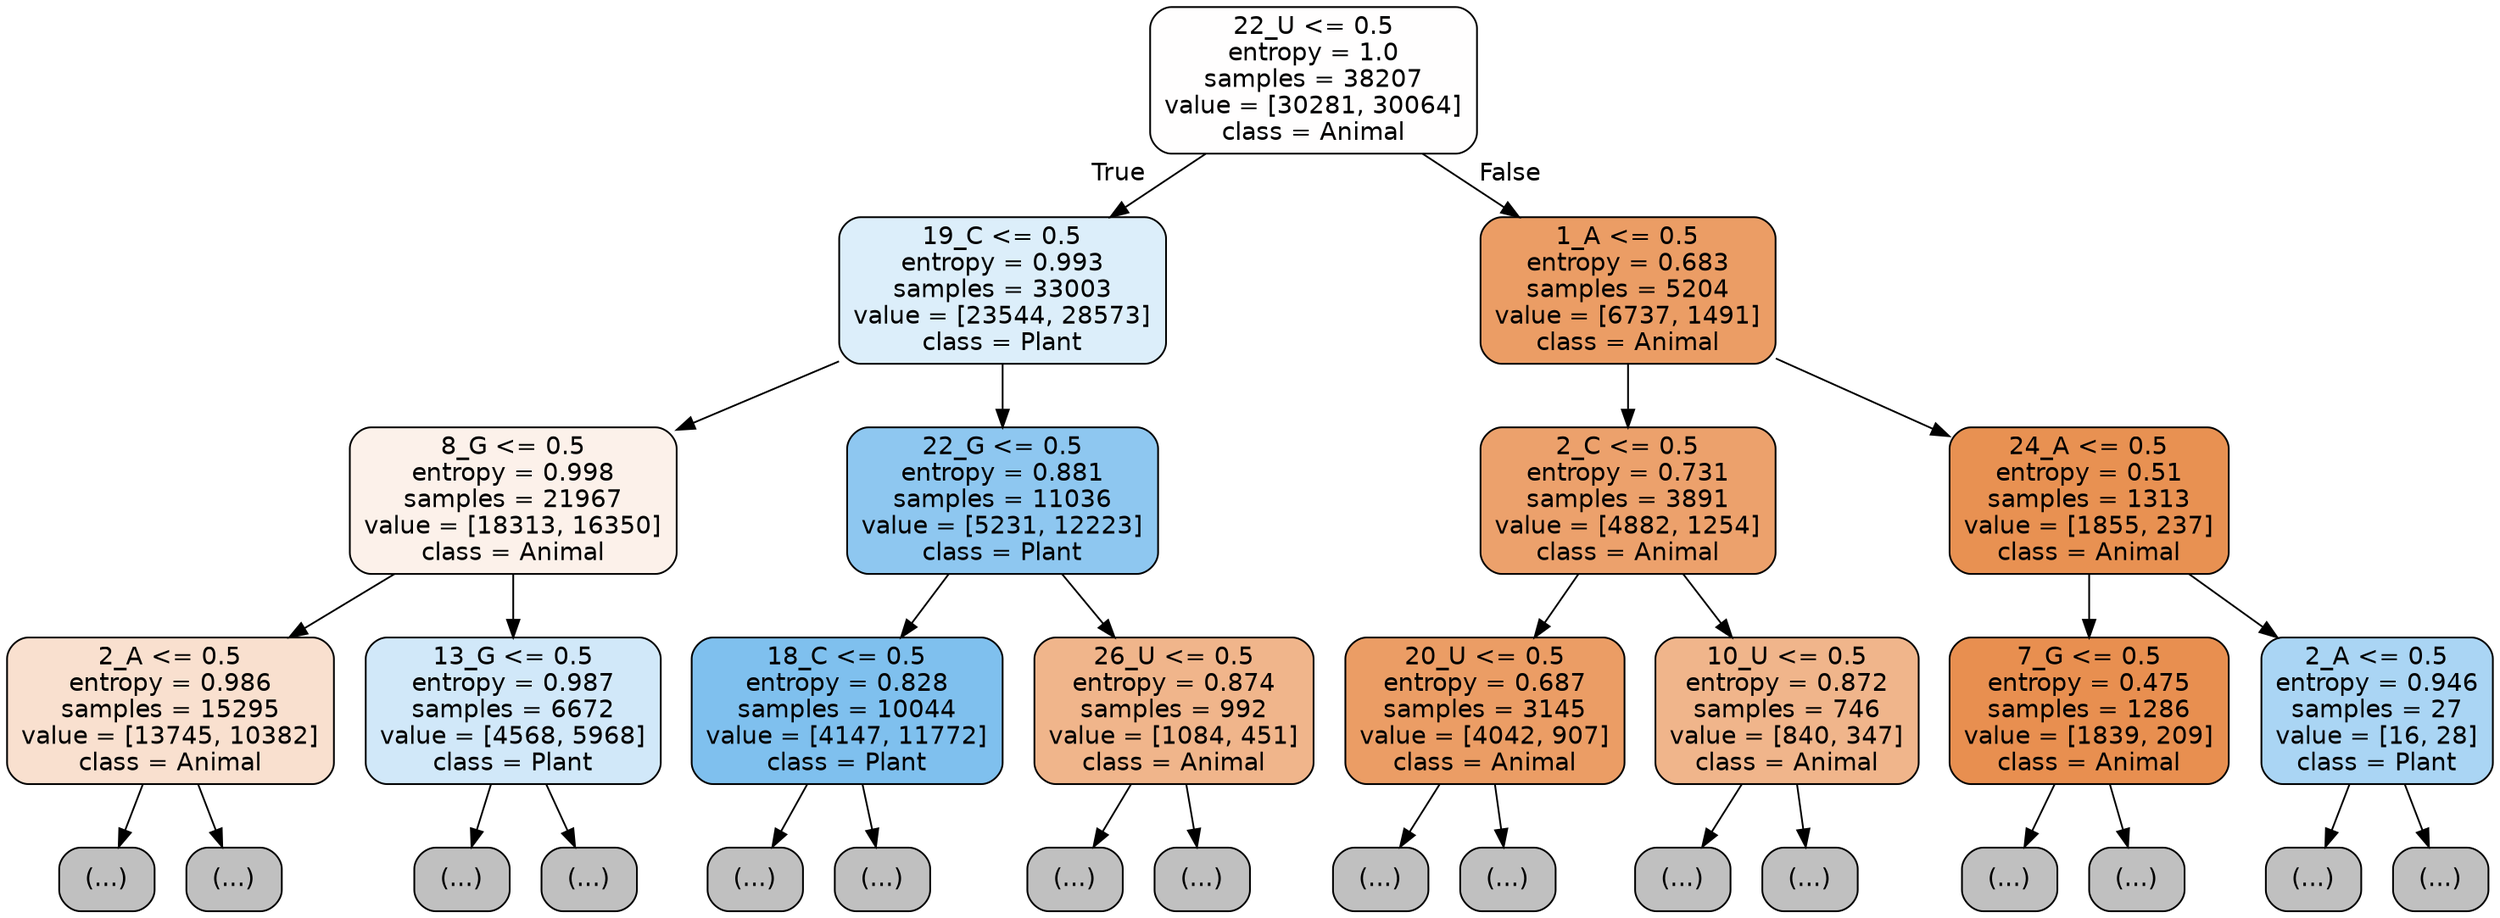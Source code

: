 digraph Tree {
node [shape=box, style="filled, rounded", color="black", fontname="helvetica"] ;
edge [fontname="helvetica"] ;
0 [label="22_U <= 0.5\nentropy = 1.0\nsamples = 38207\nvalue = [30281, 30064]\nclass = Animal", fillcolor="#fffefe"] ;
1 [label="19_C <= 0.5\nentropy = 0.993\nsamples = 33003\nvalue = [23544, 28573]\nclass = Plant", fillcolor="#dceefa"] ;
0 -> 1 [labeldistance=2.5, labelangle=45, headlabel="True"] ;
2 [label="8_G <= 0.5\nentropy = 0.998\nsamples = 21967\nvalue = [18313, 16350]\nclass = Animal", fillcolor="#fcf1ea"] ;
1 -> 2 ;
3 [label="2_A <= 0.5\nentropy = 0.986\nsamples = 15295\nvalue = [13745, 10382]\nclass = Animal", fillcolor="#f9e0cf"] ;
2 -> 3 ;
4 [label="(...)", fillcolor="#C0C0C0"] ;
3 -> 4 ;
5783 [label="(...)", fillcolor="#C0C0C0"] ;
3 -> 5783 ;
7846 [label="13_G <= 0.5\nentropy = 0.987\nsamples = 6672\nvalue = [4568, 5968]\nclass = Plant", fillcolor="#d1e8f9"] ;
2 -> 7846 ;
7847 [label="(...)", fillcolor="#C0C0C0"] ;
7846 -> 7847 ;
10000 [label="(...)", fillcolor="#C0C0C0"] ;
7846 -> 10000 ;
10935 [label="22_G <= 0.5\nentropy = 0.881\nsamples = 11036\nvalue = [5231, 12223]\nclass = Plant", fillcolor="#8ec7f0"] ;
1 -> 10935 ;
10936 [label="18_C <= 0.5\nentropy = 0.828\nsamples = 10044\nvalue = [4147, 11772]\nclass = Plant", fillcolor="#7fc0ee"] ;
10935 -> 10936 ;
10937 [label="(...)", fillcolor="#C0C0C0"] ;
10936 -> 10937 ;
13302 [label="(...)", fillcolor="#C0C0C0"] ;
10936 -> 13302 ;
14073 [label="26_U <= 0.5\nentropy = 0.874\nsamples = 992\nvalue = [1084, 451]\nclass = Animal", fillcolor="#f0b58b"] ;
10935 -> 14073 ;
14074 [label="(...)", fillcolor="#C0C0C0"] ;
14073 -> 14074 ;
14527 [label="(...)", fillcolor="#C0C0C0"] ;
14073 -> 14527 ;
14530 [label="1_A <= 0.5\nentropy = 0.683\nsamples = 5204\nvalue = [6737, 1491]\nclass = Animal", fillcolor="#eb9d65"] ;
0 -> 14530 [labeldistance=2.5, labelangle=-45, headlabel="False"] ;
14531 [label="2_C <= 0.5\nentropy = 0.731\nsamples = 3891\nvalue = [4882, 1254]\nclass = Animal", fillcolor="#eca16c"] ;
14530 -> 14531 ;
14532 [label="20_U <= 0.5\nentropy = 0.687\nsamples = 3145\nvalue = [4042, 907]\nclass = Animal", fillcolor="#eb9d65"] ;
14531 -> 14532 ;
14533 [label="(...)", fillcolor="#C0C0C0"] ;
14532 -> 14533 ;
15468 [label="(...)", fillcolor="#C0C0C0"] ;
14532 -> 15468 ;
15739 [label="10_U <= 0.5\nentropy = 0.872\nsamples = 746\nvalue = [840, 347]\nclass = Animal", fillcolor="#f0b58b"] ;
14531 -> 15739 ;
15740 [label="(...)", fillcolor="#C0C0C0"] ;
15739 -> 15740 ;
15997 [label="(...)", fillcolor="#C0C0C0"] ;
15739 -> 15997 ;
16090 [label="24_A <= 0.5\nentropy = 0.51\nsamples = 1313\nvalue = [1855, 237]\nclass = Animal", fillcolor="#e89152"] ;
14530 -> 16090 ;
16091 [label="7_G <= 0.5\nentropy = 0.475\nsamples = 1286\nvalue = [1839, 209]\nclass = Animal", fillcolor="#e88f50"] ;
16090 -> 16091 ;
16092 [label="(...)", fillcolor="#C0C0C0"] ;
16091 -> 16092 ;
16379 [label="(...)", fillcolor="#C0C0C0"] ;
16091 -> 16379 ;
16488 [label="2_A <= 0.5\nentropy = 0.946\nsamples = 27\nvalue = [16, 28]\nclass = Plant", fillcolor="#aad5f4"] ;
16090 -> 16488 ;
16489 [label="(...)", fillcolor="#C0C0C0"] ;
16488 -> 16489 ;
16508 [label="(...)", fillcolor="#C0C0C0"] ;
16488 -> 16508 ;
}